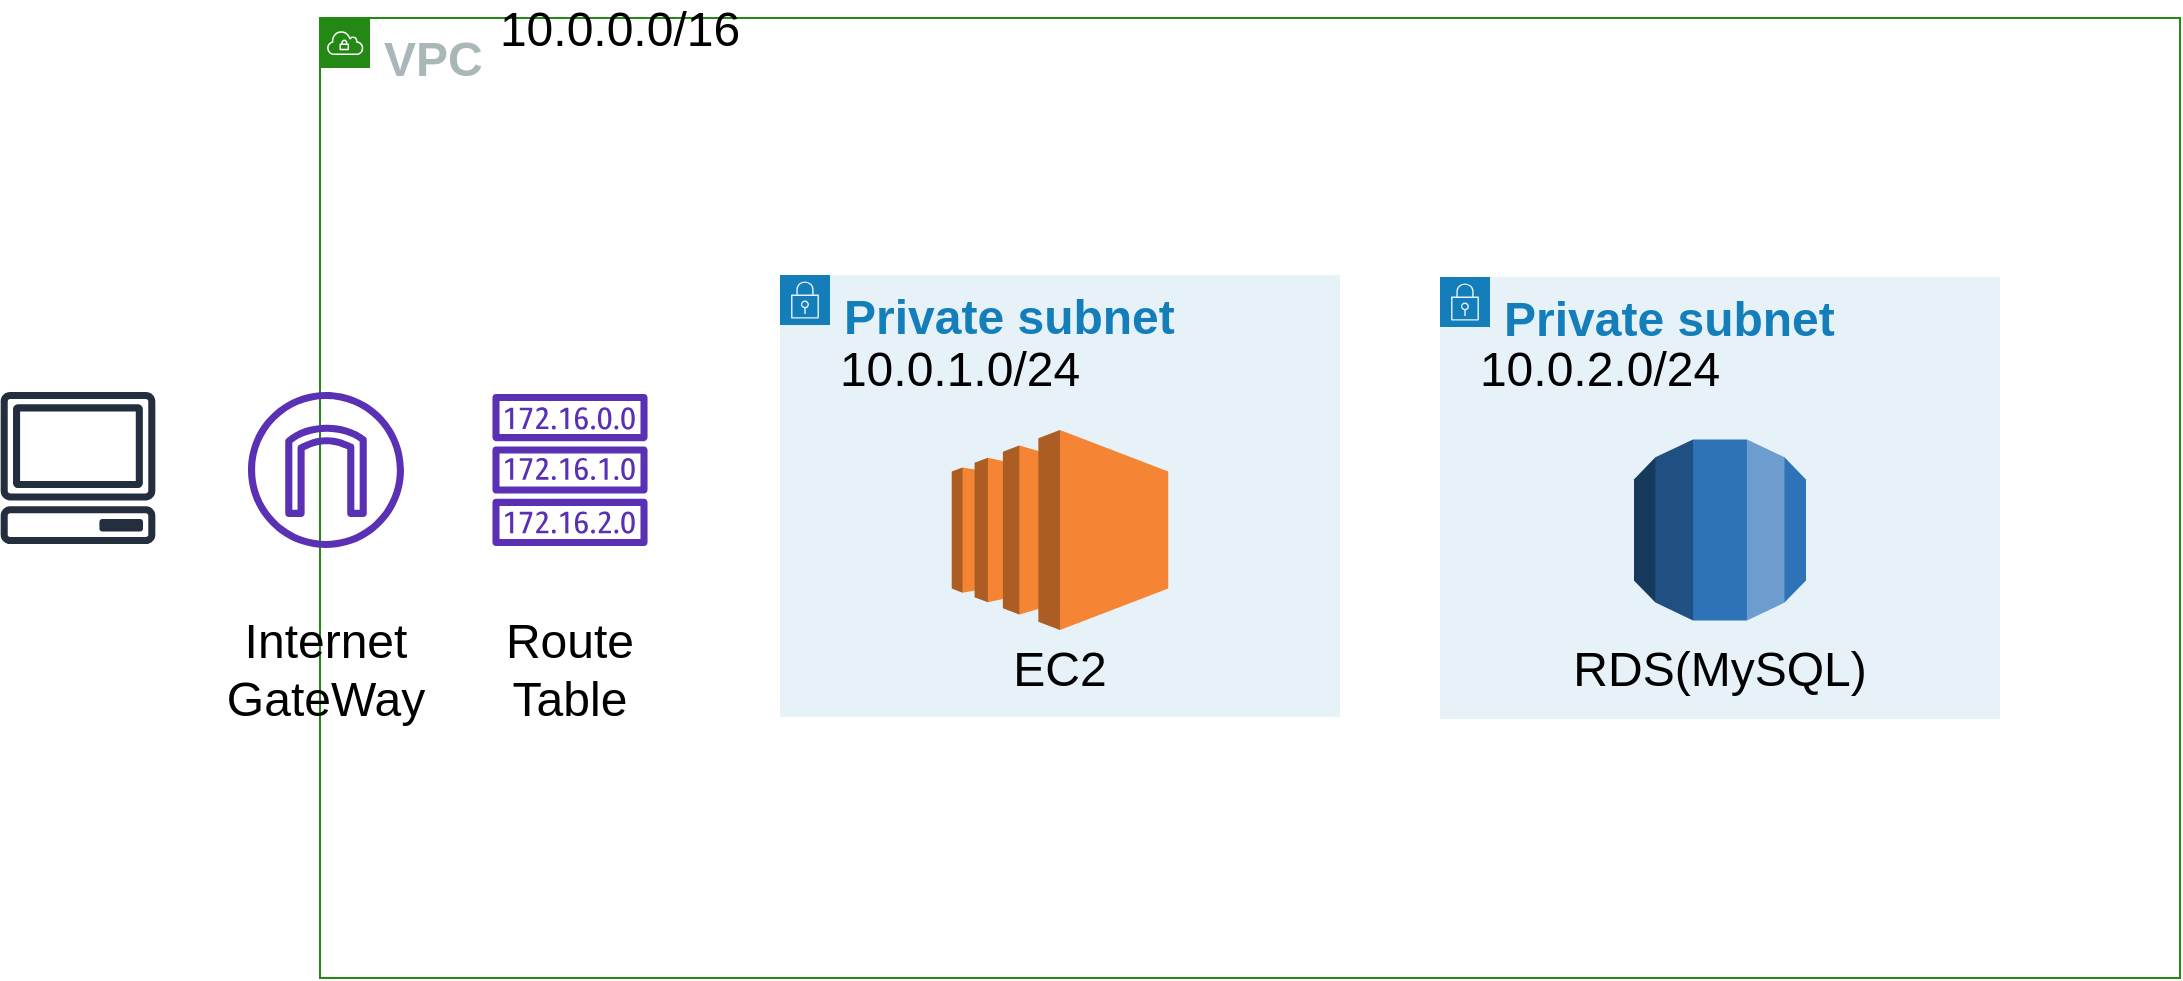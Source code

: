 <mxfile version="13.1.14"><diagram id="Ht1M8jgEwFfnCIfOTk4-" name="Page-1"><mxGraphModel dx="3153" dy="1807" grid="1" gridSize="10" guides="1" tooltips="1" connect="1" arrows="1" fold="1" page="1" pageScale="1" pageWidth="1169" pageHeight="827" math="0" shadow="0"><root><mxCell id="0"/><mxCell id="1" parent="0"/><mxCell id="7puNKeEmt7TFSCBYXdVY-1" value="" style="outlineConnect=0;fontColor=#232F3E;gradientColor=none;fillColor=#232F3E;strokeColor=none;dashed=0;verticalLabelPosition=bottom;verticalAlign=top;align=center;html=1;fontSize=12;fontStyle=0;aspect=fixed;pointerEvents=1;shape=mxgraph.aws4.client;" parent="1" vertex="1"><mxGeometry x="40" y="361" width="78" height="76" as="geometry"/></mxCell><mxCell id="7puNKeEmt7TFSCBYXdVY-14" value="VPC" style="points=[[0,0],[0.25,0],[0.5,0],[0.75,0],[1,0],[1,0.25],[1,0.5],[1,0.75],[1,1],[0.75,1],[0.5,1],[0.25,1],[0,1],[0,0.75],[0,0.5],[0,0.25]];outlineConnect=0;gradientColor=none;html=1;whiteSpace=wrap;fontSize=24;fontStyle=1;shape=mxgraph.aws4.group;grIcon=mxgraph.aws4.group_vpc;strokeColor=#248814;fillColor=none;verticalAlign=top;align=left;spacingLeft=30;fontColor=#AAB7B8;dashed=0;rounded=1;" parent="1" vertex="1"><mxGeometry x="200" y="174" width="930" height="480" as="geometry"/></mxCell><mxCell id="7puNKeEmt7TFSCBYXdVY-16" value="Private subnet" style="points=[[0,0],[0.25,0],[0.5,0],[0.75,0],[1,0],[1,0.25],[1,0.5],[1,0.75],[1,1],[0.75,1],[0.5,1],[0.25,1],[0,1],[0,0.75],[0,0.5],[0,0.25]];outlineConnect=0;gradientColor=none;html=1;whiteSpace=wrap;fontSize=24;fontStyle=1;shape=mxgraph.aws4.group;grIcon=mxgraph.aws4.group_security_group;grStroke=0;strokeColor=#147EBA;fillColor=#E6F2F8;verticalAlign=top;align=left;spacingLeft=30;fontColor=#147EBA;dashed=0;rounded=1;" parent="1" vertex="1"><mxGeometry x="430" y="302.5" width="280" height="221" as="geometry"/></mxCell><mxCell id="7puNKeEmt7TFSCBYXdVY-19" value="" style="outlineConnect=0;fontColor=#232F3E;gradientColor=none;fillColor=#5A30B5;strokeColor=none;dashed=0;verticalLabelPosition=bottom;verticalAlign=top;align=center;html=1;fontSize=12;fontStyle=0;aspect=fixed;pointerEvents=1;shape=mxgraph.aws4.internet_gateway;rounded=1;" parent="1" vertex="1"><mxGeometry x="164" y="361" width="78" height="78" as="geometry"/></mxCell><mxCell id="7puNKeEmt7TFSCBYXdVY-20" value="" style="outlineConnect=0;fontColor=#232F3E;gradientColor=none;fillColor=#5A30B5;strokeColor=none;dashed=0;verticalLabelPosition=bottom;verticalAlign=top;align=center;html=1;fontSize=12;fontStyle=0;aspect=fixed;pointerEvents=1;shape=mxgraph.aws4.route_table;rounded=1;" parent="1" vertex="1"><mxGeometry x="286" y="362" width="78" height="76" as="geometry"/></mxCell><mxCell id="7puNKeEmt7TFSCBYXdVY-23" value="&lt;font style=&quot;font-size: 24px&quot;&gt;Internet &lt;br&gt;GateWay&lt;/font&gt;" style="text;html=1;strokeColor=none;fillColor=none;align=center;verticalAlign=middle;whiteSpace=wrap;rounded=0;" parent="1" vertex="1"><mxGeometry x="138" y="470" width="130" height="60" as="geometry"/></mxCell><mxCell id="7puNKeEmt7TFSCBYXdVY-29" value="&lt;span style=&quot;font-size: 24px&quot;&gt;Route&lt;br&gt;Table&lt;/span&gt;" style="text;html=1;strokeColor=none;fillColor=none;align=center;verticalAlign=middle;whiteSpace=wrap;rounded=0;" parent="1" vertex="1"><mxGeometry x="260" y="470" width="130" height="60" as="geometry"/></mxCell><mxCell id="7puNKeEmt7TFSCBYXdVY-30" value="10.0.1.0/24" style="text;html=1;strokeColor=none;fillColor=none;align=center;verticalAlign=middle;whiteSpace=wrap;rounded=0;fontSize=24;" parent="1" vertex="1"><mxGeometry x="500" y="340" width="40" height="20" as="geometry"/></mxCell><mxCell id="7puNKeEmt7TFSCBYXdVY-37" value="10.0.0.0/16" style="text;html=1;strokeColor=none;fillColor=none;align=center;verticalAlign=middle;whiteSpace=wrap;rounded=0;fontSize=24;" parent="1" vertex="1"><mxGeometry x="330" y="170" width="40" height="20" as="geometry"/></mxCell><mxCell id="KG_pB9r2RF_xyHLIykMU-8" value="Private subnet" style="points=[[0,0],[0.25,0],[0.5,0],[0.75,0],[1,0],[1,0.25],[1,0.5],[1,0.75],[1,1],[0.75,1],[0.5,1],[0.25,1],[0,1],[0,0.75],[0,0.5],[0,0.25]];outlineConnect=0;gradientColor=none;html=1;whiteSpace=wrap;fontSize=24;fontStyle=1;shape=mxgraph.aws4.group;grIcon=mxgraph.aws4.group_security_group;grStroke=0;strokeColor=#147EBA;fillColor=#E6F2F8;verticalAlign=top;align=left;spacingLeft=30;fontColor=#147EBA;dashed=0;rounded=1;" parent="1" vertex="1"><mxGeometry x="760" y="303.5" width="280" height="221" as="geometry"/></mxCell><mxCell id="KG_pB9r2RF_xyHLIykMU-9" value="10.0.2.0/24" style="text;html=1;strokeColor=none;fillColor=none;align=center;verticalAlign=middle;whiteSpace=wrap;rounded=0;fontSize=24;" parent="1" vertex="1"><mxGeometry x="820" y="340" width="40" height="20" as="geometry"/></mxCell><mxCell id="KG_pB9r2RF_xyHLIykMU-12" value="" style="outlineConnect=0;dashed=0;verticalLabelPosition=bottom;verticalAlign=top;align=center;html=1;shape=mxgraph.aws3.ec2;fillColor=#F58534;gradientColor=none;" parent="1" vertex="1"><mxGeometry x="515.88" y="380" width="108.25" height="100" as="geometry"/></mxCell><mxCell id="KG_pB9r2RF_xyHLIykMU-13" value="EC2" style="text;html=1;strokeColor=none;fillColor=none;align=center;verticalAlign=middle;whiteSpace=wrap;rounded=0;fontSize=24;" parent="1" vertex="1"><mxGeometry x="550" y="490" width="40" height="20" as="geometry"/></mxCell><mxCell id="KG_pB9r2RF_xyHLIykMU-14" value="" style="outlineConnect=0;dashed=0;verticalLabelPosition=bottom;verticalAlign=top;align=center;html=1;shape=mxgraph.aws3.rds;fillColor=#2E73B8;gradientColor=none;" parent="1" vertex="1"><mxGeometry x="857" y="384.75" width="86" height="90.5" as="geometry"/></mxCell><mxCell id="KG_pB9r2RF_xyHLIykMU-15" value="RDS(MySQL)" style="text;html=1;strokeColor=none;fillColor=none;align=center;verticalAlign=middle;whiteSpace=wrap;rounded=0;fontSize=24;" parent="1" vertex="1"><mxGeometry x="880" y="490" width="40" height="20" as="geometry"/></mxCell></root></mxGraphModel></diagram></mxfile>